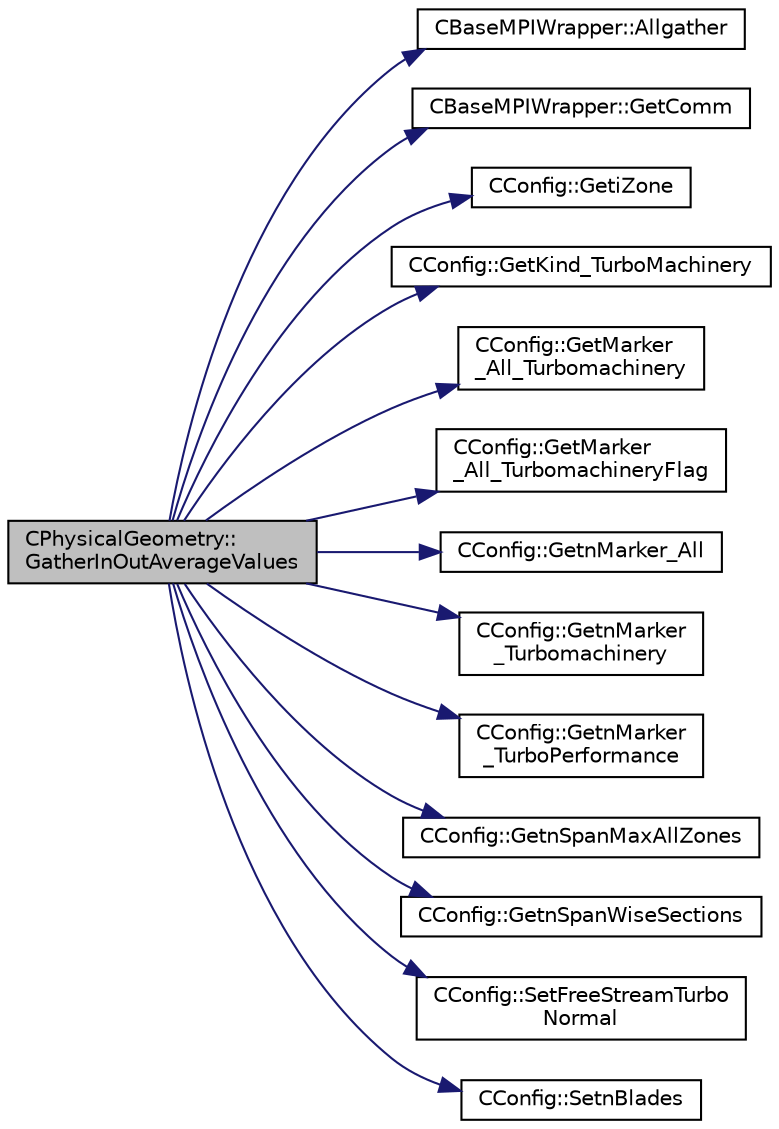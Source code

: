 digraph "CPhysicalGeometry::GatherInOutAverageValues"
{
 // LATEX_PDF_SIZE
  edge [fontname="Helvetica",fontsize="10",labelfontname="Helvetica",labelfontsize="10"];
  node [fontname="Helvetica",fontsize="10",shape=record];
  rankdir="LR";
  Node1 [label="CPhysicalGeometry::\lGatherInOutAverageValues",height=0.2,width=0.4,color="black", fillcolor="grey75", style="filled", fontcolor="black",tooltip="Set turbo boundary vertex."];
  Node1 -> Node2 [color="midnightblue",fontsize="10",style="solid",fontname="Helvetica"];
  Node2 [label="CBaseMPIWrapper::Allgather",height=0.2,width=0.4,color="black", fillcolor="white", style="filled",URL="$classCBaseMPIWrapper.html#a137ef06ade0c4f94d2a61f9b8817b6a7",tooltip=" "];
  Node1 -> Node3 [color="midnightblue",fontsize="10",style="solid",fontname="Helvetica"];
  Node3 [label="CBaseMPIWrapper::GetComm",height=0.2,width=0.4,color="black", fillcolor="white", style="filled",URL="$classCBaseMPIWrapper.html#a8154391fc3522954802889d81d4ef5da",tooltip=" "];
  Node1 -> Node4 [color="midnightblue",fontsize="10",style="solid",fontname="Helvetica"];
  Node4 [label="CConfig::GetiZone",height=0.2,width=0.4,color="black", fillcolor="white", style="filled",URL="$classCConfig.html#a1d6335b8fdef6fbcd9a08f7503d73ec1",tooltip="Provides the number of varaibles."];
  Node1 -> Node5 [color="midnightblue",fontsize="10",style="solid",fontname="Helvetica"];
  Node5 [label="CConfig::GetKind_TurboMachinery",height=0.2,width=0.4,color="black", fillcolor="white", style="filled",URL="$classCConfig.html#a7db52bbbe61cb8c4dec3a40c0329aea5",tooltip="Get the kind of turbomachinery architecture."];
  Node1 -> Node6 [color="midnightblue",fontsize="10",style="solid",fontname="Helvetica"];
  Node6 [label="CConfig::GetMarker\l_All_Turbomachinery",height=0.2,width=0.4,color="black", fillcolor="white", style="filled",URL="$classCConfig.html#a489191993251fecdfec09e65446b2fa3",tooltip="Get the Turbomachinery information for a marker val_marker."];
  Node1 -> Node7 [color="midnightblue",fontsize="10",style="solid",fontname="Helvetica"];
  Node7 [label="CConfig::GetMarker\l_All_TurbomachineryFlag",height=0.2,width=0.4,color="black", fillcolor="white", style="filled",URL="$classCConfig.html#ae92ecce81d1a01aff7bb2df3c525f61c",tooltip="Get the Turbomachinery flag information for a marker val_marker."];
  Node1 -> Node8 [color="midnightblue",fontsize="10",style="solid",fontname="Helvetica"];
  Node8 [label="CConfig::GetnMarker_All",height=0.2,width=0.4,color="black", fillcolor="white", style="filled",URL="$classCConfig.html#a459dee039e618d21a5d78db61c221240",tooltip="Get the total number of boundary markers of the local process including send/receive domains."];
  Node1 -> Node9 [color="midnightblue",fontsize="10",style="solid",fontname="Helvetica"];
  Node9 [label="CConfig::GetnMarker\l_Turbomachinery",height=0.2,width=0.4,color="black", fillcolor="white", style="filled",URL="$classCConfig.html#a2caf35ccfb5e2b96bd5f53054c42fee6",tooltip="number Turbomachinery performance option specified from config file."];
  Node1 -> Node10 [color="midnightblue",fontsize="10",style="solid",fontname="Helvetica"];
  Node10 [label="CConfig::GetnMarker\l_TurboPerformance",height=0.2,width=0.4,color="black", fillcolor="white", style="filled",URL="$classCConfig.html#a6f6d16d0585be1c3782d3296658f9f45",tooltip="number Turbomachinery performance option specified from config file."];
  Node1 -> Node11 [color="midnightblue",fontsize="10",style="solid",fontname="Helvetica"];
  Node11 [label="CConfig::GetnSpanMaxAllZones",height=0.2,width=0.4,color="black", fillcolor="white", style="filled",URL="$classCConfig.html#a03c8979b4b994e80d0928b1ec7f2726a",tooltip="number span-wise sections to compute performance for turbomachinery."];
  Node1 -> Node12 [color="midnightblue",fontsize="10",style="solid",fontname="Helvetica"];
  Node12 [label="CConfig::GetnSpanWiseSections",height=0.2,width=0.4,color="black", fillcolor="white", style="filled",URL="$classCConfig.html#a50c6d8787325e09d732ecb9c4af96e93",tooltip="number span-wise sections to compute 3D BC and performance for turbomachinery."];
  Node1 -> Node13 [color="midnightblue",fontsize="10",style="solid",fontname="Helvetica"];
  Node13 [label="CConfig::SetFreeStreamTurbo\lNormal",height=0.2,width=0.4,color="black", fillcolor="white", style="filled",URL="$classCConfig.html#abc81c7e2e4463ffc1f0a3ab7519b2b73",tooltip="Set freestream turbonormal for initializing solution."];
  Node1 -> Node14 [color="midnightblue",fontsize="10",style="solid",fontname="Helvetica"];
  Node14 [label="CConfig::SetnBlades",height=0.2,width=0.4,color="black", fillcolor="white", style="filled",URL="$classCConfig.html#ad320271639c6c6dbe95246c3d53a4cea",tooltip="number Turbomachinery blades computed using the pitch information."];
}
